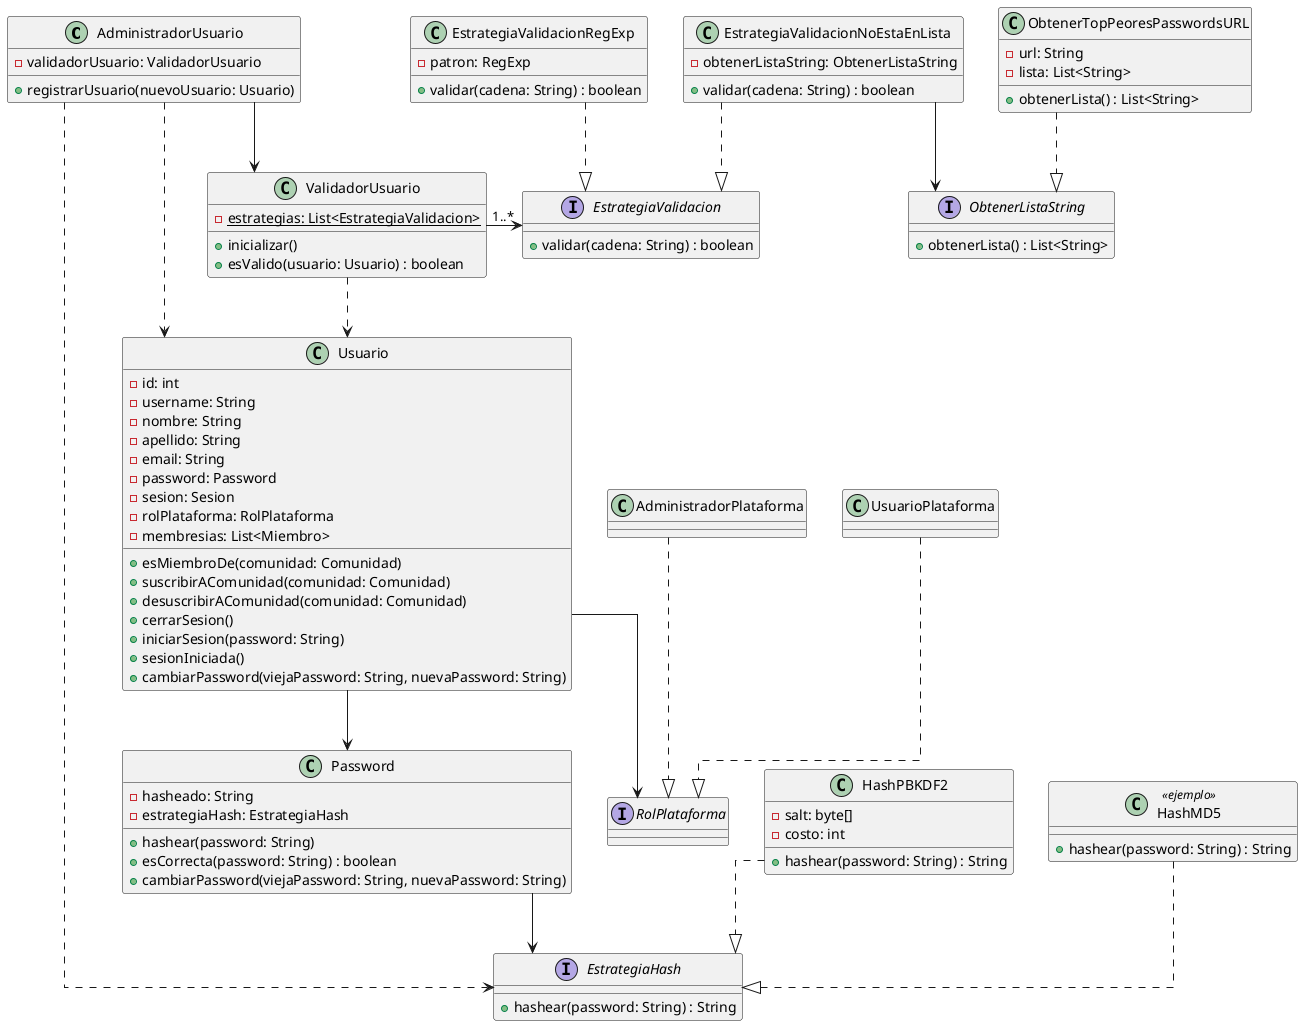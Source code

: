 @startuml Usuario y Validacion
skinparam linetype ortho

!startsub ValidadorUsuario

class AdministradorUsuario {
    - validadorUsuario: ValidadorUsuario

    + registrarUsuario(nuevoUsuario: Usuario)
}
AdministradorUsuario --> ValidadorUsuario
AdministradorUsuario ..> Usuario
AdministradorUsuario .right.> EstrategiaHash

class ValidadorUsuario{
    - {static} estrategias: List<EstrategiaValidacion>
    
    + inicializar()
    + esValido(usuario: Usuario) : boolean
}
ValidadorUsuario ..> Usuario
ValidadorUsuario -r-> "1..*" EstrategiaValidacion
!endsub

!startsub Usuario


Usuario --> Password

class Usuario{
    -id: int
    -username: String
    -nombre: String
    -apellido: String
    -email: String
    -password: Password
    -sesion: Sesion
    -rolPlataforma: RolPlataforma
    -membresias: List<Miembro>

    + esMiembroDe(comunidad: Comunidad)
    + suscribirAComunidad(comunidad: Comunidad)
    + desuscribirAComunidad(comunidad: Comunidad)
    + cerrarSesion()
    + iniciarSesion(password: String)
    + sesionIniciada()
    + cambiarPassword(viejaPassword: String, nuevaPassword: String)
}
!endsub
Usuario --> RolPlataforma

interface EstrategiaValidacion {
    + validar(cadena: String) : boolean
}

class EstrategiaValidacionRegExp {
    
    - patron: RegExp
    + validar(cadena: String) : boolean
}
EstrategiaValidacionRegExp ..|> EstrategiaValidacion

class EstrategiaValidacionNoEstaEnLista{
    - obtenerListaString: ObtenerListaString
    + validar(cadena: String) : boolean
}
EstrategiaValidacionNoEstaEnLista --> ObtenerListaString
EstrategiaValidacionNoEstaEnLista ..|> EstrategiaValidacion

interface ObtenerListaString {
    + obtenerLista() : List<String>
}

class ObtenerTopPeoresPasswordsURL {
    - url: String
    - lista: List<String>
    + obtenerLista() : List<String>
}
ObtenerTopPeoresPasswordsURL ..|> ObtenerListaString

class Password{
    -hasheado: String
    -estrategiaHash: EstrategiaHash

    + hashear(password: String)
    + esCorrecta(password: String) : boolean
    + cambiarPassword(viejaPassword: String, nuevaPassword: String)
}
Password --> EstrategiaHash

interface EstrategiaHash {
    + hashear(password: String) : String
}

class HashPBKDF2{
    - salt: byte[]
    - costo: int
    + hashear(password: String) : String
}
HashPBKDF2 ..|> EstrategiaHash


class HashMD5 <<ejemplo>>{
    + hashear(password: String) : String
}
HashMD5 ..|> EstrategiaHash

interface RolPlataforma {}

AdministradorPlataforma ..|> RolPlataforma
UsuarioPlataforma ..|> RolPlataforma



@enduml